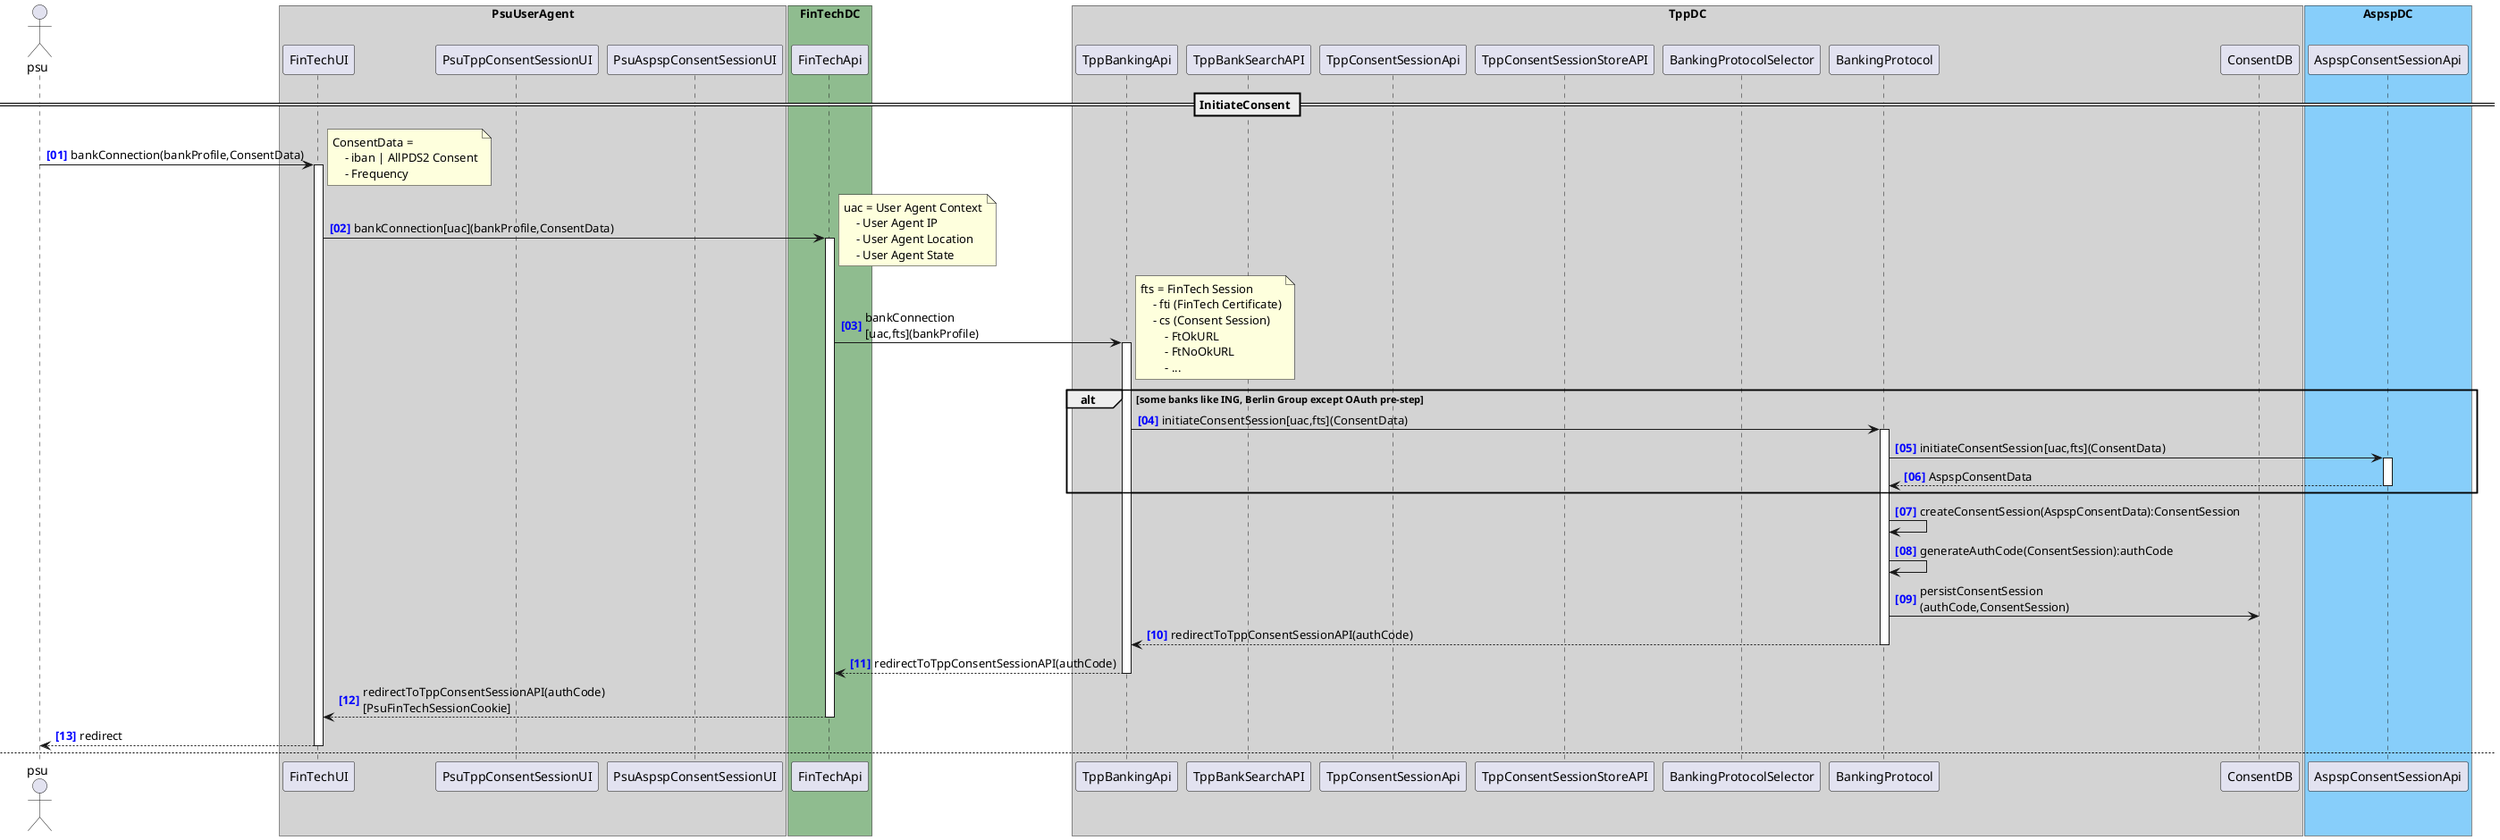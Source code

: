 @startuml

autonumber "<b><color blue>[00]"
actor psu

box "PsuUserAgent" #LightGray
    participant "FinTechUI" as FinTechUI
    participant "PsuTppConsentSessionUI" as TppConsentUI
    participant "PsuAspspConsentSessionUI" as AspspConsentUI
end box
box "FinTechDC" #DarkSeaGreen
    participant "FinTechApi" as FinTechAPI
end box
box "TppDC" #LightGray
    participant "TppBankingApi" as TPPBankingAPI
    participant "TppBankSearchAPI" as BankList
    participant "TppConsentSessionApi" as ConsentAPI
    participant "TppConsentSessionStoreAPI" as ConsentStore
    participant "BankingProtocolSelector" as ProtocolSelector
    participant "BankingProtocol" as BankingProtocol
    participant ConsentDB
end box
box "AspspDC" #LightSkyBlue
    participant "AspspConsentSessionApi" as ASPSP
end box

== InitiateConsent ==
psu -> FinTechUI ++ : bankConnection(bankProfile,ConsentData)
note right
ConsentData = 
    - iban | AllPDS2 Consent
    - Frequency
end note
FinTechUI -> FinTechAPI ++ : bankConnection[uac](bankProfile,ConsentData)
note right
uac = User Agent Context
    - User Agent IP
    - User Agent Location
    - User Agent State
end note
FinTechAPI -> TPPBankingAPI ++ : bankConnection\n[uac,fts](bankProfile)
note right
fts = FinTech Session
    - fti (FinTech Certificate)
    - cs (Consent Session)
        - FtOkURL
        - FtNoOkURL
        - ...
end note
alt some banks like ING, Berlin Group except OAuth pre-step
    TPPBankingAPI -> BankingProtocol ++: initiateConsentSession[uac,fts](ConsentData)
    BankingProtocol -> ASPSP ++ : initiateConsentSession[uac,fts](ConsentData)
    return AspspConsentData
end
BankingProtocol -> BankingProtocol : createConsentSession(AspspConsentData):ConsentSession
BankingProtocol -> BankingProtocol : generateAuthCode(ConsentSession):authCode
BankingProtocol -> ConsentDB: persistConsentSession\n(authCode,ConsentSession)
return redirectToTppConsentSessionAPI(authCode)
return redirectToTppConsentSessionAPI(authCode)
return redirectToTppConsentSessionAPI(authCode)\n[PsuFinTechSessionCookie]
return redirect
newpage Authorisation
psu -> TppConsentUI ++ : redirect
TppConsentUI -> ConsentAPI ++ : auth(authCode)
ConsentAPI -> BankingProtocol ++ : loadConsentSession(authCode)
BankingProtocol -> ConsentDB ++ : deleteConsentSession(authCode)
return ConsentSession
return ConsentSession
alt embedded authorisation
    return loginPage[ConsentSessionCookie](AuthorizeResponse)
    return displayLoginPage(AuthorizeResponse)
    loop until authorisation is done
        psu -> TppConsentUI ++ : enter credentials
        TppConsentUI -> ConsentAPI ++ : psuAuth(ConsentSessionCookie, credentials)
        note right
         post next step authorisation data
         Sample Alternative Steps:
         - Enter PSUIdentification
         - Enter PSU Account
         - SCA for Account Selection
         - Select Account
         - Select SCA Method
         - Send TAN ...
        end note
        ConsentAPI -> BankingProtocol ++ : psuAuth(ConsentSession,credentials)
        BankingProtocol -> ASPSP ++ : perform authorisation step
        return OK
        BankingProtocol -> BankingProtocol : generateAuthCode(ConsentSession):authCode
        BankingProtocol -> ConsentDB: persistConsentSession\n(authCode,ConsentSession)
        return next step id / OK (FtOkURL, authCode)
        return display next authorisation screen / redirect to FinTechAPIRedirUrl (authCode)
    end
else Redirect / OAuth authorisation
return redirect - displayTransitionScreen[ConsentSessionCookie](AuthorizeResponse)
return oauthRedirectToASPSP
psu -> ASPSP ++ : Authorisation steps with the Bank IDP
return backRedirectToConsentAPI[ConsentOkUrl](aspspAuthCode)
psu -> ConsentAPI ++ : backRedirectToConsentAPI[ConsentSessionCookie](aspspAuthCode)
ConsentAPI -> BankingProtocol ++ : authSuccess(ConsentSession,aspspAuthCode)
BankingProtocol -> ASPSP ++ : getConsentToken(aspspAuthCode)
return consentToken
BankingProtocol -> BankingProtocol : addToConsentSession(consentToken, consentSession)
BankingProtocol -> BankingProtocol : generateAuthCode(consentSession):authCode
BankingProtocol -> ConsentDB: persistConsentSession\n(authCode,ConsentSession)

return backRedirectToFintechAPI(consentSession,authCode)
return backRedirectToFintechAPI[FinTechAPIRedirUrl](authCode)
end
@enduml
